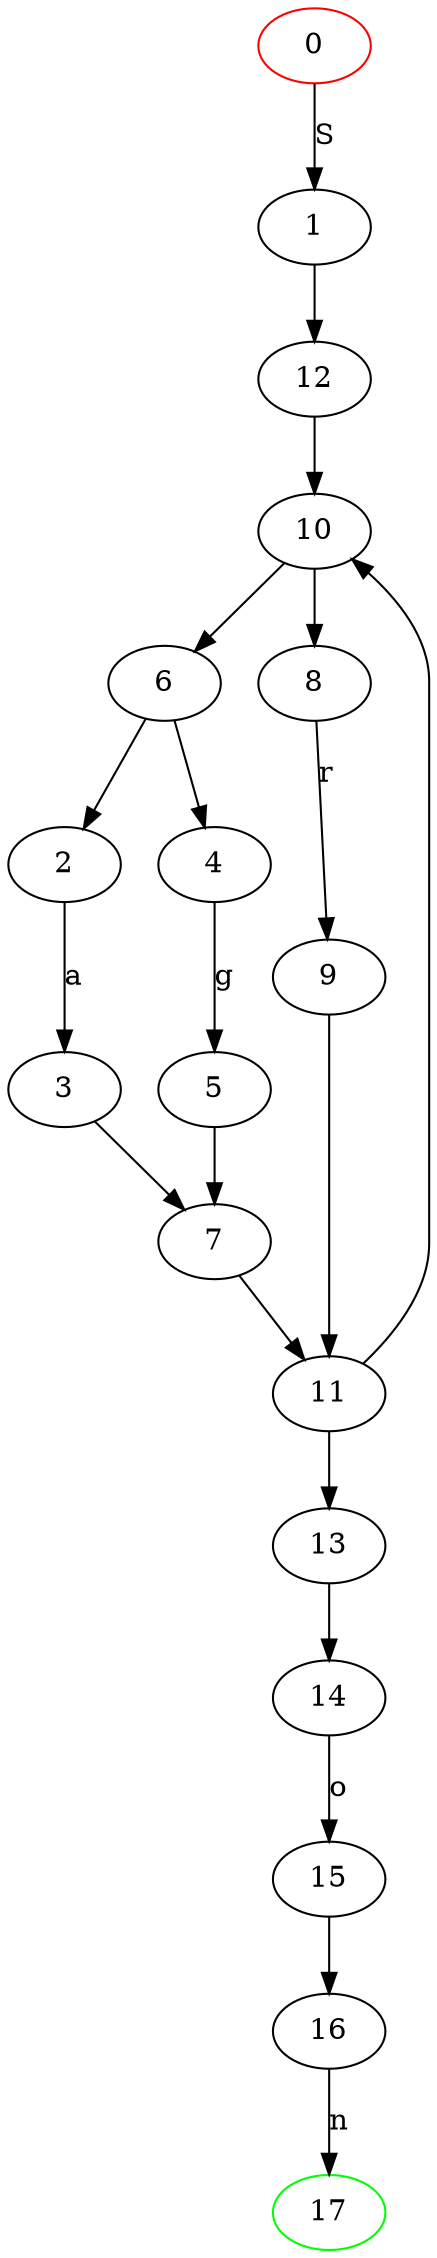 digraph {
	0 [color="red"]
	0 -> 1 [label="S"]
	1 -> 12 [label=""]
	12 -> 10 [label=""]
	10 -> 6 [label=""]
	6 -> 2 [label=""]
	2 -> 3 [label="a"]
	3 -> 7 [label=""]
	7 -> 11 [label=""]
	11 -> 13 [label=""]
	13 -> 14 [label=""]
	14 -> 15 [label="o"]
	15 -> 16 [label=""]
	17 [color="green"]
	16 -> 17 [label="n"]
	17 [color="green"]
	11 -> 10 [label=""]
	6 -> 4 [label=""]
	4 -> 5 [label="g"]
	5 -> 7 [label=""]
	10 -> 8 [label=""]
	8 -> 9 [label="r"]
	9 -> 11 [label=""]
}